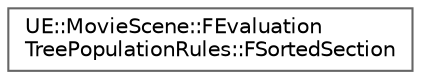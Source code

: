 digraph "Graphical Class Hierarchy"
{
 // INTERACTIVE_SVG=YES
 // LATEX_PDF_SIZE
  bgcolor="transparent";
  edge [fontname=Helvetica,fontsize=10,labelfontname=Helvetica,labelfontsize=10];
  node [fontname=Helvetica,fontsize=10,shape=box,height=0.2,width=0.4];
  rankdir="LR";
  Node0 [id="Node000000",label="UE::MovieScene::FEvaluation\lTreePopulationRules::FSortedSection",height=0.2,width=0.4,color="grey40", fillcolor="white", style="filled",URL="$d6/d81/structUE_1_1MovieScene_1_1FEvaluationTreePopulationRules_1_1FSortedSection.html",tooltip="Structure used by population rules for sorting sections before adding them to the evaluation tree."];
}
